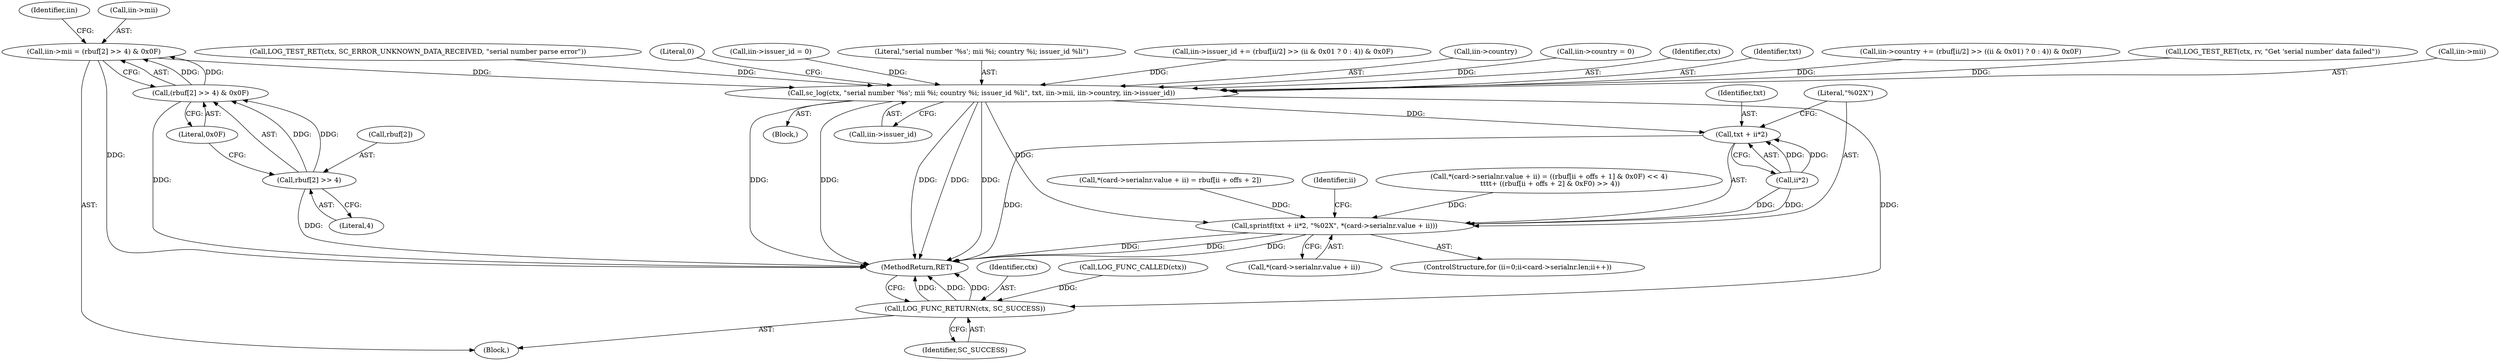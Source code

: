 digraph "0_OpenSC_8fe377e93b4b56060e5bbfb6f3142ceaeca744fa_10@pointer" {
"1000206" [label="(Call,iin->mii = (rbuf[2] >> 4) & 0x0F)"];
"1000210" [label="(Call,(rbuf[2] >> 4) & 0x0F)"];
"1000211" [label="(Call,rbuf[2] >> 4)"];
"1000444" [label="(Call,sc_log(ctx, \"serial number '%s'; mii %i; country %i; issuer_id %li\", txt, iin->mii, iin->country, iin->issuer_id))"];
"1000429" [label="(Call,sprintf(txt + ii*2, \"%02X\", *(card->serialnr.value + ii)))"];
"1000430" [label="(Call,txt + ii*2)"];
"1000470" [label="(Call,LOG_FUNC_RETURN(ctx, SC_SUCCESS))"];
"1000429" [label="(Call,sprintf(txt + ii*2, \"%02X\", *(card->serialnr.value + ii)))"];
"1000217" [label="(Call,iin->country = 0)"];
"1000432" [label="(Call,ii*2)"];
"1000471" [label="(Identifier,ctx)"];
"1000430" [label="(Call,txt + ii*2)"];
"1000445" [label="(Identifier,ctx)"];
"1000390" [label="(Call,*(card->serialnr.value + ii) = rbuf[ii + offs + 2])"];
"1000473" [label="(MethodReturn,RET)"];
"1000447" [label="(Identifier,txt)"];
"1000211" [label="(Call,rbuf[2] >> 4)"];
"1000414" [label="(Block,)"];
"1000206" [label="(Call,iin->mii = (rbuf[2] >> 4) & 0x0F)"];
"1000237" [label="(Call,iin->country += (rbuf[ii/2] >> ((ii & 0x01) ? 0 : 4)) & 0x0F)"];
"1000219" [label="(Identifier,iin)"];
"1000435" [label="(Literal,\"%02X\")"];
"1000428" [label="(Identifier,ii)"];
"1000126" [label="(Call,LOG_FUNC_CALLED(ctx))"];
"1000431" [label="(Identifier,txt)"];
"1000210" [label="(Call,(rbuf[2] >> 4) & 0x0F)"];
"1000454" [label="(Call,iin->issuer_id)"];
"1000192" [label="(Call,LOG_TEST_RET(ctx, rv, \"Get 'serial number' data failed\"))"];
"1000470" [label="(Call,LOG_FUNC_RETURN(ctx, SC_SUCCESS))"];
"1000448" [label="(Call,iin->mii)"];
"1000202" [label="(Call,LOG_TEST_RET(ctx, SC_ERROR_UNKNOWN_DATA_RECEIVED, \"serial number parse error\"))"];
"1000457" [label="(Literal,0)"];
"1000215" [label="(Literal,4)"];
"1000255" [label="(Call,iin->issuer_id = 0)"];
"1000212" [label="(Call,rbuf[2])"];
"1000446" [label="(Literal,\"serial number '%s'; mii %i; country %i; issuer_id %li\")"];
"1000105" [label="(Block,)"];
"1000207" [label="(Call,iin->mii)"];
"1000444" [label="(Call,sc_log(ctx, \"serial number '%s'; mii %i; country %i; issuer_id %li\", txt, iin->mii, iin->country, iin->issuer_id))"];
"1000336" [label="(Call,*(card->serialnr.value + ii) = ((rbuf[ii + offs + 1] & 0x0F) << 4)\n \t\t\t\t+ ((rbuf[ii + offs + 2] & 0xF0) >> 4))"];
"1000416" [label="(ControlStructure,for (ii=0;ii<card->serialnr.len;ii++))"];
"1000275" [label="(Call,iin->issuer_id += (rbuf[ii/2] >> (ii & 0x01 ? 0 : 4)) & 0x0F)"];
"1000472" [label="(Identifier,SC_SUCCESS)"];
"1000436" [label="(Call,*(card->serialnr.value + ii))"];
"1000216" [label="(Literal,0x0F)"];
"1000451" [label="(Call,iin->country)"];
"1000206" -> "1000105"  [label="AST: "];
"1000206" -> "1000210"  [label="CFG: "];
"1000207" -> "1000206"  [label="AST: "];
"1000210" -> "1000206"  [label="AST: "];
"1000219" -> "1000206"  [label="CFG: "];
"1000206" -> "1000473"  [label="DDG: "];
"1000210" -> "1000206"  [label="DDG: "];
"1000210" -> "1000206"  [label="DDG: "];
"1000206" -> "1000444"  [label="DDG: "];
"1000210" -> "1000216"  [label="CFG: "];
"1000211" -> "1000210"  [label="AST: "];
"1000216" -> "1000210"  [label="AST: "];
"1000210" -> "1000473"  [label="DDG: "];
"1000211" -> "1000210"  [label="DDG: "];
"1000211" -> "1000210"  [label="DDG: "];
"1000211" -> "1000215"  [label="CFG: "];
"1000212" -> "1000211"  [label="AST: "];
"1000215" -> "1000211"  [label="AST: "];
"1000216" -> "1000211"  [label="CFG: "];
"1000211" -> "1000473"  [label="DDG: "];
"1000444" -> "1000414"  [label="AST: "];
"1000444" -> "1000454"  [label="CFG: "];
"1000445" -> "1000444"  [label="AST: "];
"1000446" -> "1000444"  [label="AST: "];
"1000447" -> "1000444"  [label="AST: "];
"1000448" -> "1000444"  [label="AST: "];
"1000451" -> "1000444"  [label="AST: "];
"1000454" -> "1000444"  [label="AST: "];
"1000457" -> "1000444"  [label="CFG: "];
"1000444" -> "1000473"  [label="DDG: "];
"1000444" -> "1000473"  [label="DDG: "];
"1000444" -> "1000473"  [label="DDG: "];
"1000444" -> "1000473"  [label="DDG: "];
"1000444" -> "1000473"  [label="DDG: "];
"1000444" -> "1000429"  [label="DDG: "];
"1000444" -> "1000430"  [label="DDG: "];
"1000202" -> "1000444"  [label="DDG: "];
"1000192" -> "1000444"  [label="DDG: "];
"1000237" -> "1000444"  [label="DDG: "];
"1000217" -> "1000444"  [label="DDG: "];
"1000275" -> "1000444"  [label="DDG: "];
"1000255" -> "1000444"  [label="DDG: "];
"1000444" -> "1000470"  [label="DDG: "];
"1000429" -> "1000416"  [label="AST: "];
"1000429" -> "1000436"  [label="CFG: "];
"1000430" -> "1000429"  [label="AST: "];
"1000435" -> "1000429"  [label="AST: "];
"1000436" -> "1000429"  [label="AST: "];
"1000428" -> "1000429"  [label="CFG: "];
"1000429" -> "1000473"  [label="DDG: "];
"1000429" -> "1000473"  [label="DDG: "];
"1000429" -> "1000473"  [label="DDG: "];
"1000432" -> "1000429"  [label="DDG: "];
"1000432" -> "1000429"  [label="DDG: "];
"1000390" -> "1000429"  [label="DDG: "];
"1000336" -> "1000429"  [label="DDG: "];
"1000430" -> "1000432"  [label="CFG: "];
"1000431" -> "1000430"  [label="AST: "];
"1000432" -> "1000430"  [label="AST: "];
"1000435" -> "1000430"  [label="CFG: "];
"1000430" -> "1000473"  [label="DDG: "];
"1000432" -> "1000430"  [label="DDG: "];
"1000432" -> "1000430"  [label="DDG: "];
"1000470" -> "1000105"  [label="AST: "];
"1000470" -> "1000472"  [label="CFG: "];
"1000471" -> "1000470"  [label="AST: "];
"1000472" -> "1000470"  [label="AST: "];
"1000473" -> "1000470"  [label="CFG: "];
"1000470" -> "1000473"  [label="DDG: "];
"1000470" -> "1000473"  [label="DDG: "];
"1000470" -> "1000473"  [label="DDG: "];
"1000126" -> "1000470"  [label="DDG: "];
}
